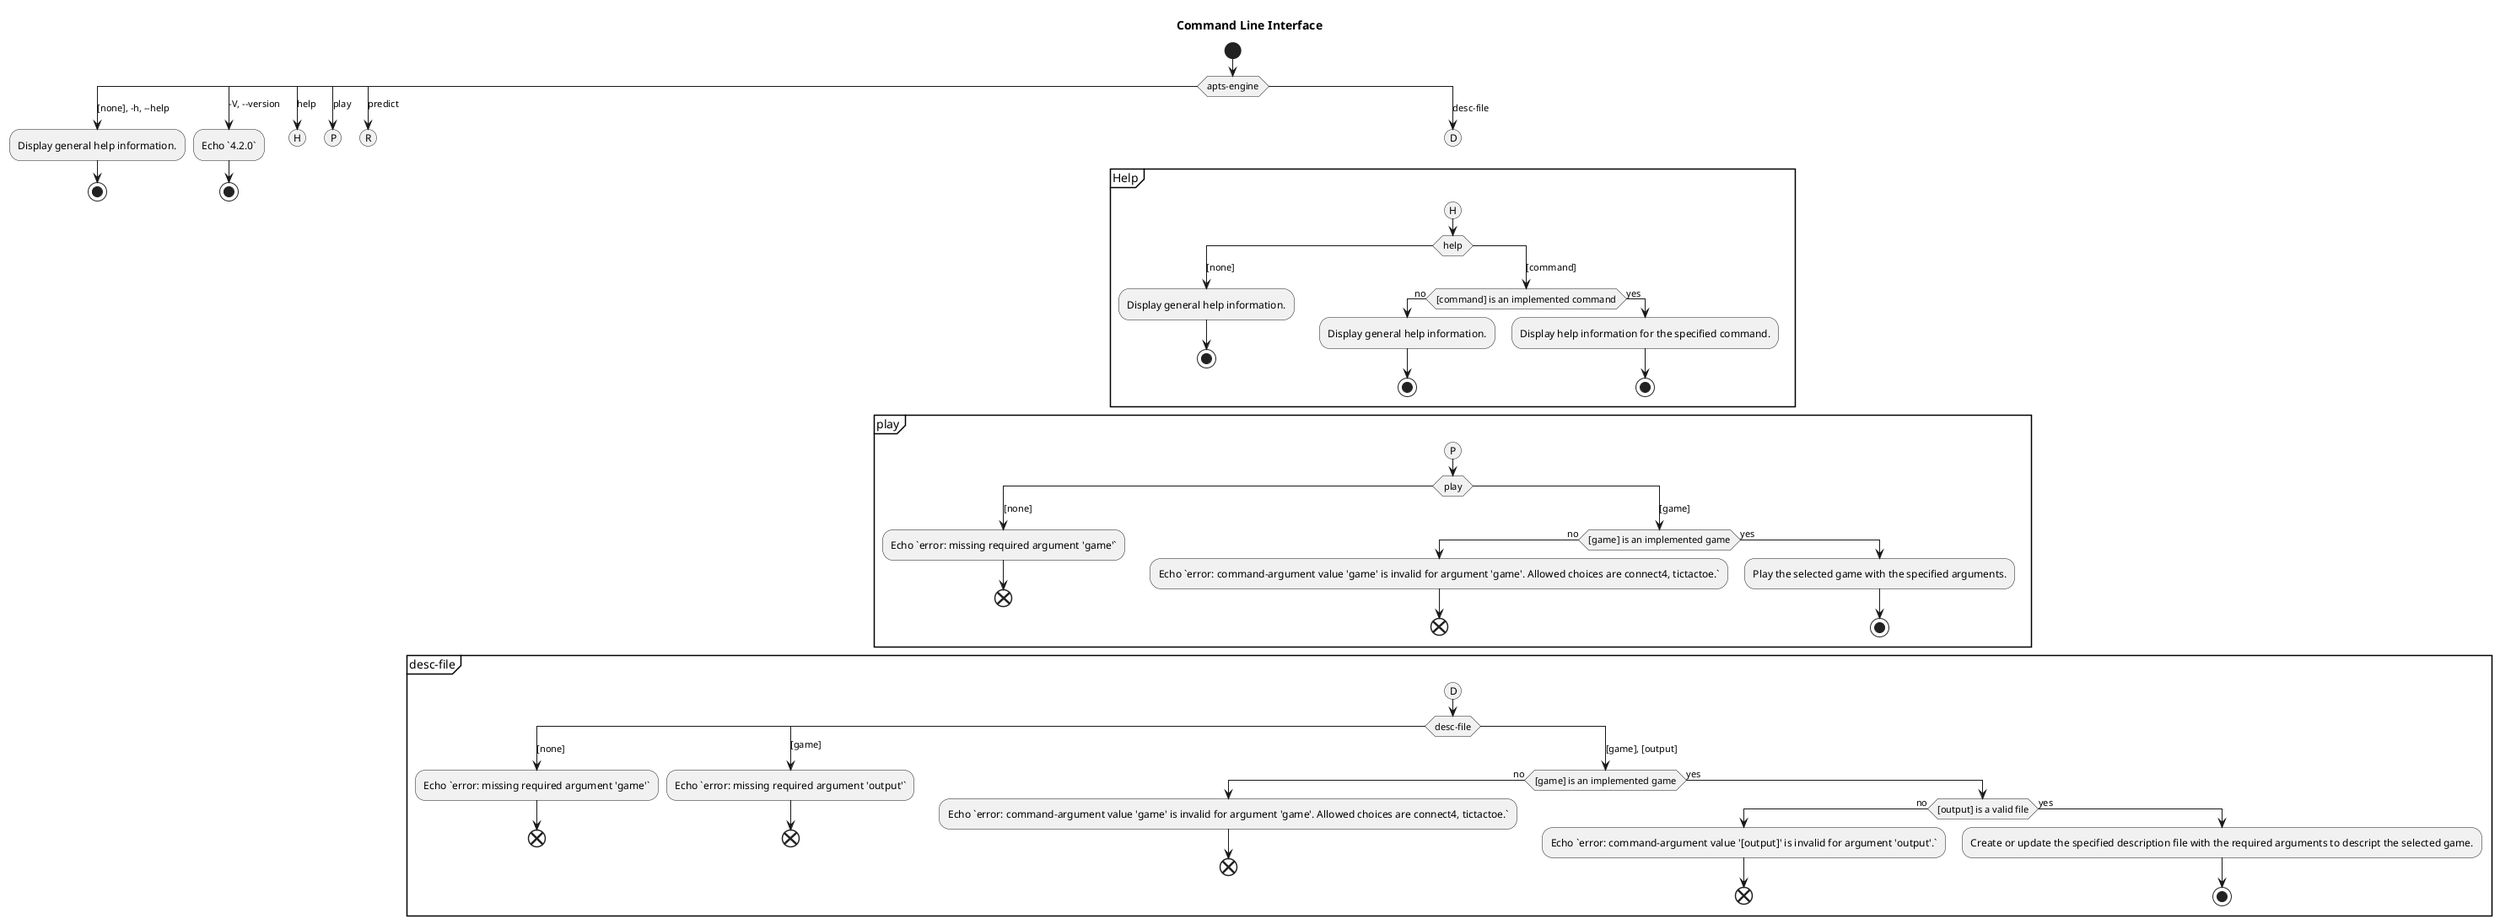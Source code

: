 @startuml cli
title Command Line Interface
!pragma useVerticalIf on
skinparam ConditionEndStyle hline

!$version = "4.2.0"
!$games = "connect4, tictactoe"
!$help_message = "Display general help information."

start

switch (apts-engine)

  case ([none], -h, --help)
    :$help_message;
    stop

  case (-V, --version)
    :Echo `$version`;
    stop

  case (help)
    (H)
    detach

  case (play)
    (P)
    detach

  case (predict)
    (R)
    detach

  case (desc-file)
    (D)
    detach

  ' ========================

  partition Help {
    (H)
    switch (help)

    case ([none])
      :$help_message;
      stop

    case ([command])
      if ([command] is an implemented command) then(no)
        :$help_message;
        stop

      else (yes)
        :Display help information for the specified command.;
        stop
      endif

    endswitch
  }

  ' ========================

  partition play {
    (P)
    switch (play)

    case ([none])
      :Echo `error: missing required argument 'game'`;
      end

    case ([game])
      if ([game] is an implemented game) then(no)
        :Echo `error: command-argument value 'game' is invalid for argument 'game'. Allowed choices are $games.`;
        end

      else (yes)
        :Play the selected game with the specified arguments.;
        stop
      endif

    endswitch
  }

  ' ========================

  partition desc-file {
    (D)
    switch (desc-file)

    case ([none])
      :Echo `error: missing required argument 'game'`;
      end

    case ([game])
      :Echo `error: missing required argument 'output'`;  
      end

    case ([game], [output])
      if ([game] is an implemented game) then(no)
        :Echo `error: command-argument value 'game' is invalid for argument 'game'. Allowed choices are $games.`;
        end

      else (yes)
        if ([output] is a valid file) then(no)
          :Echo `error: command-argument value '[output]' is invalid for argument 'output'.`;
          end

        else (yes)
          :Create or update the specified description file with the required arguments to descript the selected game.;
          stop
        endif
      endif

    endswitch
  }

endswitch

@enduml
